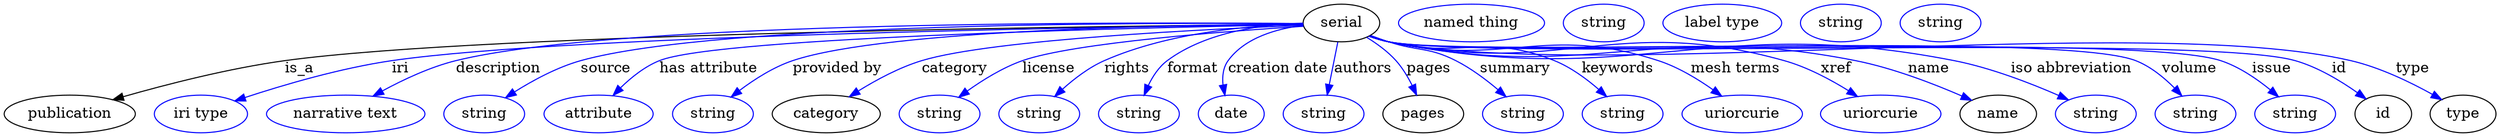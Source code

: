digraph {
	graph [bb="0,0,2371.6,123"];
	node [label="\N"];
	serial	[height=0.5,
		label=serial,
		pos="1272.4,105",
		width=1.011];
	publication	[height=0.5,
		pos="62.394,18",
		width=1.7332];
	serial -> publication	[label=is_a,
		lp="280.39,61.5",
		pos="e,103.33,31.671 1235.9,103.74 1078.8,102.44 459.3,95.707 266.39,69 213.34,61.655 154,46.277 113.07,34.503"];
	iri	[color=blue,
		height=0.5,
		label="iri type",
		pos="187.39,18",
		width=1.2277];
	serial -> iri	[color=blue,
		label=iri,
		lp="376.39,61.5",
		pos="e,219.57,30.486 1236,103.64 1089.1,102.01 540.09,94.328 368.39,69 319.75,61.825 265.6,45.749 229.32,33.751",
		style=solid];
	description	[color=blue,
		height=0.5,
		label="narrative text",
		pos="325.39,18",
		width=2.0943];
	serial -> description	[color=blue,
		label=description,
		lp="469.89,61.5",
		pos="e,351.2,35.078 1235.9,103.35 1084.3,100.55 508.27,88.705 429.39,69 405.06,62.922 379.66,50.833 360.05,40.065",
		style=solid];
	source	[color=blue,
		height=0.5,
		label=string,
		pos="457.39,18",
		width=1.0652];
	serial -> source	[color=blue,
		label=source,
		lp="572.39,61.5",
		pos="e,477.54,33.599 1235.8,104.4 1107.7,105.46 679.64,106.08 548.39,69 526.09,62.698 503.23,50.112 486.01,39.145",
		style=solid];
	"has attribute"	[color=blue,
		height=0.5,
		label=attribute,
		pos="565.39,18",
		width=1.4443];
	serial -> "has attribute"	[color=blue,
		label="has attribute",
		lp="669.39,61.5",
		pos="e,578.94,35.719 1236.1,103.43 1107.7,101.22 679.24,92.161 622.39,69 608.6,63.379 595.86,52.958 585.95,43.079",
		style=solid];
	"provided by"	[color=blue,
		height=0.5,
		label=string,
		pos="673.39,18",
		width=1.0652];
	serial -> "provided by"	[color=blue,
		label="provided by",
		lp="791.89,61.5",
		pos="e,690.73,34.211 1235.8,103.96 1132.5,103.48 839.75,99.38 749.39,69 731.05,62.831 712.85,51.108 698.86,40.564",
		style=solid];
	category	[height=0.5,
		pos="781.39,18",
		width=1.4263];
	serial -> category	[color=blue,
		label=category,
		lp="903.89,61.5",
		pos="e,803.41,34.525 1236.1,102.74 1150.9,99.472 939.93,89.511 872.39,69 851.15,62.547 829.28,50.727 812.3,40.199",
		style=solid];
	license	[color=blue,
		height=0.5,
		label=string,
		pos="889.39,18",
		width=1.0652];
	serial -> license	[color=blue,
		label=license,
		lp="993.39,61.5",
		pos="e,907.62,33.918 1236.4,101.87 1166.9,97.44 1017,86.181 968.39,69 949.46,62.314 930.37,50.412 915.71,39.898",
		style=solid];
	rights	[color=blue,
		height=0.5,
		label=string,
		pos="984.39,18",
		width=1.0652];
	serial -> rights	[color=blue,
		label=rights,
		lp="1067.9,61.5",
		pos="e,999.15,34.715 1235.9,104.09 1189.9,102.95 1109,96.686 1046.4,69 1031.7,62.523 1017.6,51.665 1006.6,41.72",
		style=solid];
	format	[color=blue,
		height=0.5,
		label=string,
		pos="1079.4,18",
		width=1.0652];
	serial -> format	[color=blue,
		label=format,
		lp="1130.9,61.5",
		pos="e,1084.4,35.882 1235.8,104.83 1199.6,103.83 1144.1,97.208 1106.4,69 1098.4,63.015 1092.5,53.933 1088.3,45.144",
		style=solid];
	"creation date"	[color=blue,
		height=0.5,
		label=date,
		pos="1167.4,18",
		width=0.86659];
	serial -> "creation date"	[color=blue,
		label="creation date",
		lp="1211.9,61.5",
		pos="e,1161.3,35.822 1236.2,102.73 1211.6,99.753 1180.7,91.398 1164.4,69 1159.6,62.373 1158.7,53.852 1159.5,45.727",
		style=solid];
	authors	[color=blue,
		height=0.5,
		label=string,
		pos="1255.4,18",
		width=1.0652];
	serial -> authors	[color=blue,
		label=authors,
		lp="1292.9,61.5",
		pos="e,1258.8,36.175 1269,86.799 1266.6,75.163 1263.5,59.548 1260.8,46.237",
		style=solid];
	pages	[height=0.5,
		pos="1350.4,18",
		width=1.0652];
	serial -> pages	[color=blue,
		label=pages,
		lp="1355.9,61.5",
		pos="e,1344.1,36.048 1296.3,91.384 1305.9,85.506 1316.5,77.847 1324.4,69 1330.6,62.076 1335.7,53.417 1339.8,45.26",
		style=solid];
	summary	[color=blue,
		height=0.5,
		label=string,
		pos="1445.4,18",
		width=1.0652];
	serial -> summary	[color=blue,
		label=summary,
		lp="1437.9,61.5",
		pos="e,1429.3,34.534 1299.9,93.189 1305.6,91.045 1311.7,88.878 1317.4,87 1345.5,77.77 1355,82.347 1381.4,69 1395.8,61.722 1410.1,50.98 \
1421.5,41.316",
		style=solid];
	keywords	[color=blue,
		height=0.5,
		label=string,
		pos="1540.4,18",
		width=1.0652];
	serial -> keywords	[color=blue,
		label=keywords,
		lp="1535.9,61.5",
		pos="e,1525.1,34.681 1299.2,92.643 1305.1,90.486 1311.4,88.453 1317.4,87 1386.1,70.384 1409.9,95.515 1475.4,69 1490.9,62.707 1505.9,51.617 \
1517.6,41.478",
		style=solid];
	"mesh terms"	[color=blue,
		height=0.5,
		label=uriorcurie,
		pos="1654.4,18",
		width=1.5887];
	serial -> "mesh terms"	[color=blue,
		label="mesh terms",
		lp="1647.9,61.5",
		pos="e,1634.7,35.151 1299.1,92.445 1305.1,90.3 1311.4,88.322 1317.4,87 1429.2,62.508 1465.5,104.39 1574.4,69 1593.1,62.906 1611.9,51.487 \
1626.6,41.1",
		style=solid];
	xref	[color=blue,
		height=0.5,
		label=uriorcurie,
		pos="1786.4,18",
		width=1.5887];
	serial -> xref	[color=blue,
		label=xref,
		lp="1743.9,61.5",
		pos="e,1764.2,34.801 1298.6,92.517 1304.7,90.31 1311.2,88.289 1317.4,87 1481.6,52.942 1532.8,114.19 1694.4,69 1716.2,62.911 1738.5,50.944 \
1755.7,40.243",
		style=solid];
	name	[height=0.5,
		pos="1898.4,18",
		width=1.011];
	serial -> name	[color=blue,
		label=name,
		lp="1832.4,61.5",
		pos="e,1873,31.064 1298.6,92.483 1304.7,90.279 1311.2,88.266 1317.4,87 1511.4,47.517 1568.2,107.54 1762.4,69 1798,61.934 1836.7,46.95 \
1863.6,35.219",
		style=solid];
	"iso abbreviation"	[color=blue,
		height=0.5,
		label=string,
		pos="1991.4,18",
		width=1.0652];
	serial -> "iso abbreviation"	[color=blue,
		label="iso abbreviation",
		lp="1967.9,61.5",
		pos="e,1965.2,31.567 1298.6,92.45 1304.7,90.248 1311.2,88.244 1317.4,87 1552.4,40.017 1621.2,115.22 1856.4,69 1891.3,62.132 1929.2,47.418 \
1955.9,35.72",
		style=solid];
	volume	[color=blue,
		height=0.5,
		label=string,
		pos="2086.4,18",
		width=1.0652];
	serial -> volume	[color=blue,
		label=volume,
		lp="2080.4,61.5",
		pos="e,2073.3,35.374 1298.6,92.413 1304.7,90.212 1311.2,88.219 1317.4,87 1395.1,71.803 1955.7,97.814 2029.4,69 2043.5,63.5 2056.4,52.885 \
2066.3,42.845",
		style=solid];
	issue	[color=blue,
		height=0.5,
		label=string,
		pos="2181.4,18",
		width=1.0652];
	serial -> issue	[color=blue,
		label=issue,
		lp="2158.9,61.5",
		pos="e,2165.5,34.462 1298.6,92.401 1304.7,90.201 1311.2,88.211 1317.4,87 1403.9,70.186 2026.7,96.567 2110.4,69 2127.8,63.275 2144.6,51.735 \
2157.6,41.182",
		style=solid];
	id	[height=0.5,
		pos="2264.4,18",
		width=0.75];
	serial -> id	[color=blue,
		label=id,
		lp="2222.4,61.5",
		pos="e,2247.8,32.59 1298.6,92.393 1304.7,90.193 1311.2,88.205 1317.4,87 1411.7,68.77 2089.2,95.675 2181.4,69 2202.7,62.849 2224,49.805 \
2239.7,38.582",
		style=solid];
	type	[height=0.5,
		pos="2340.4,18",
		width=0.86659];
	serial -> type	[color=blue,
		label=type,
		lp="2292.4,61.5",
		pos="e,2320,31.687 1298.6,92.387 1304.7,90.188 1311.2,88.201 1317.4,87 1517.3,48.464 2035.1,115.1 2233.4,69 2261.1,62.559 2290.2,48.412 \
2311.1,36.804",
		style=solid];
	"named thing_category"	[color=blue,
		height=0.5,
		label="named thing",
		pos="1396.4,105",
		width=1.9318];
	publication_pages	[color=blue,
		height=0.5,
		label=string,
		pos="1522.4,105",
		width=1.0652];
	publication_name	[color=blue,
		height=0.5,
		label="label type",
		pos="1635.4,105",
		width=1.5707];
	serial_id	[color=blue,
		height=0.5,
		label=string,
		pos="1748.4,105",
		width=1.0652];
	serial_type	[color=blue,
		height=0.5,
		label=string,
		pos="1843.4,105",
		width=1.0652];
}
